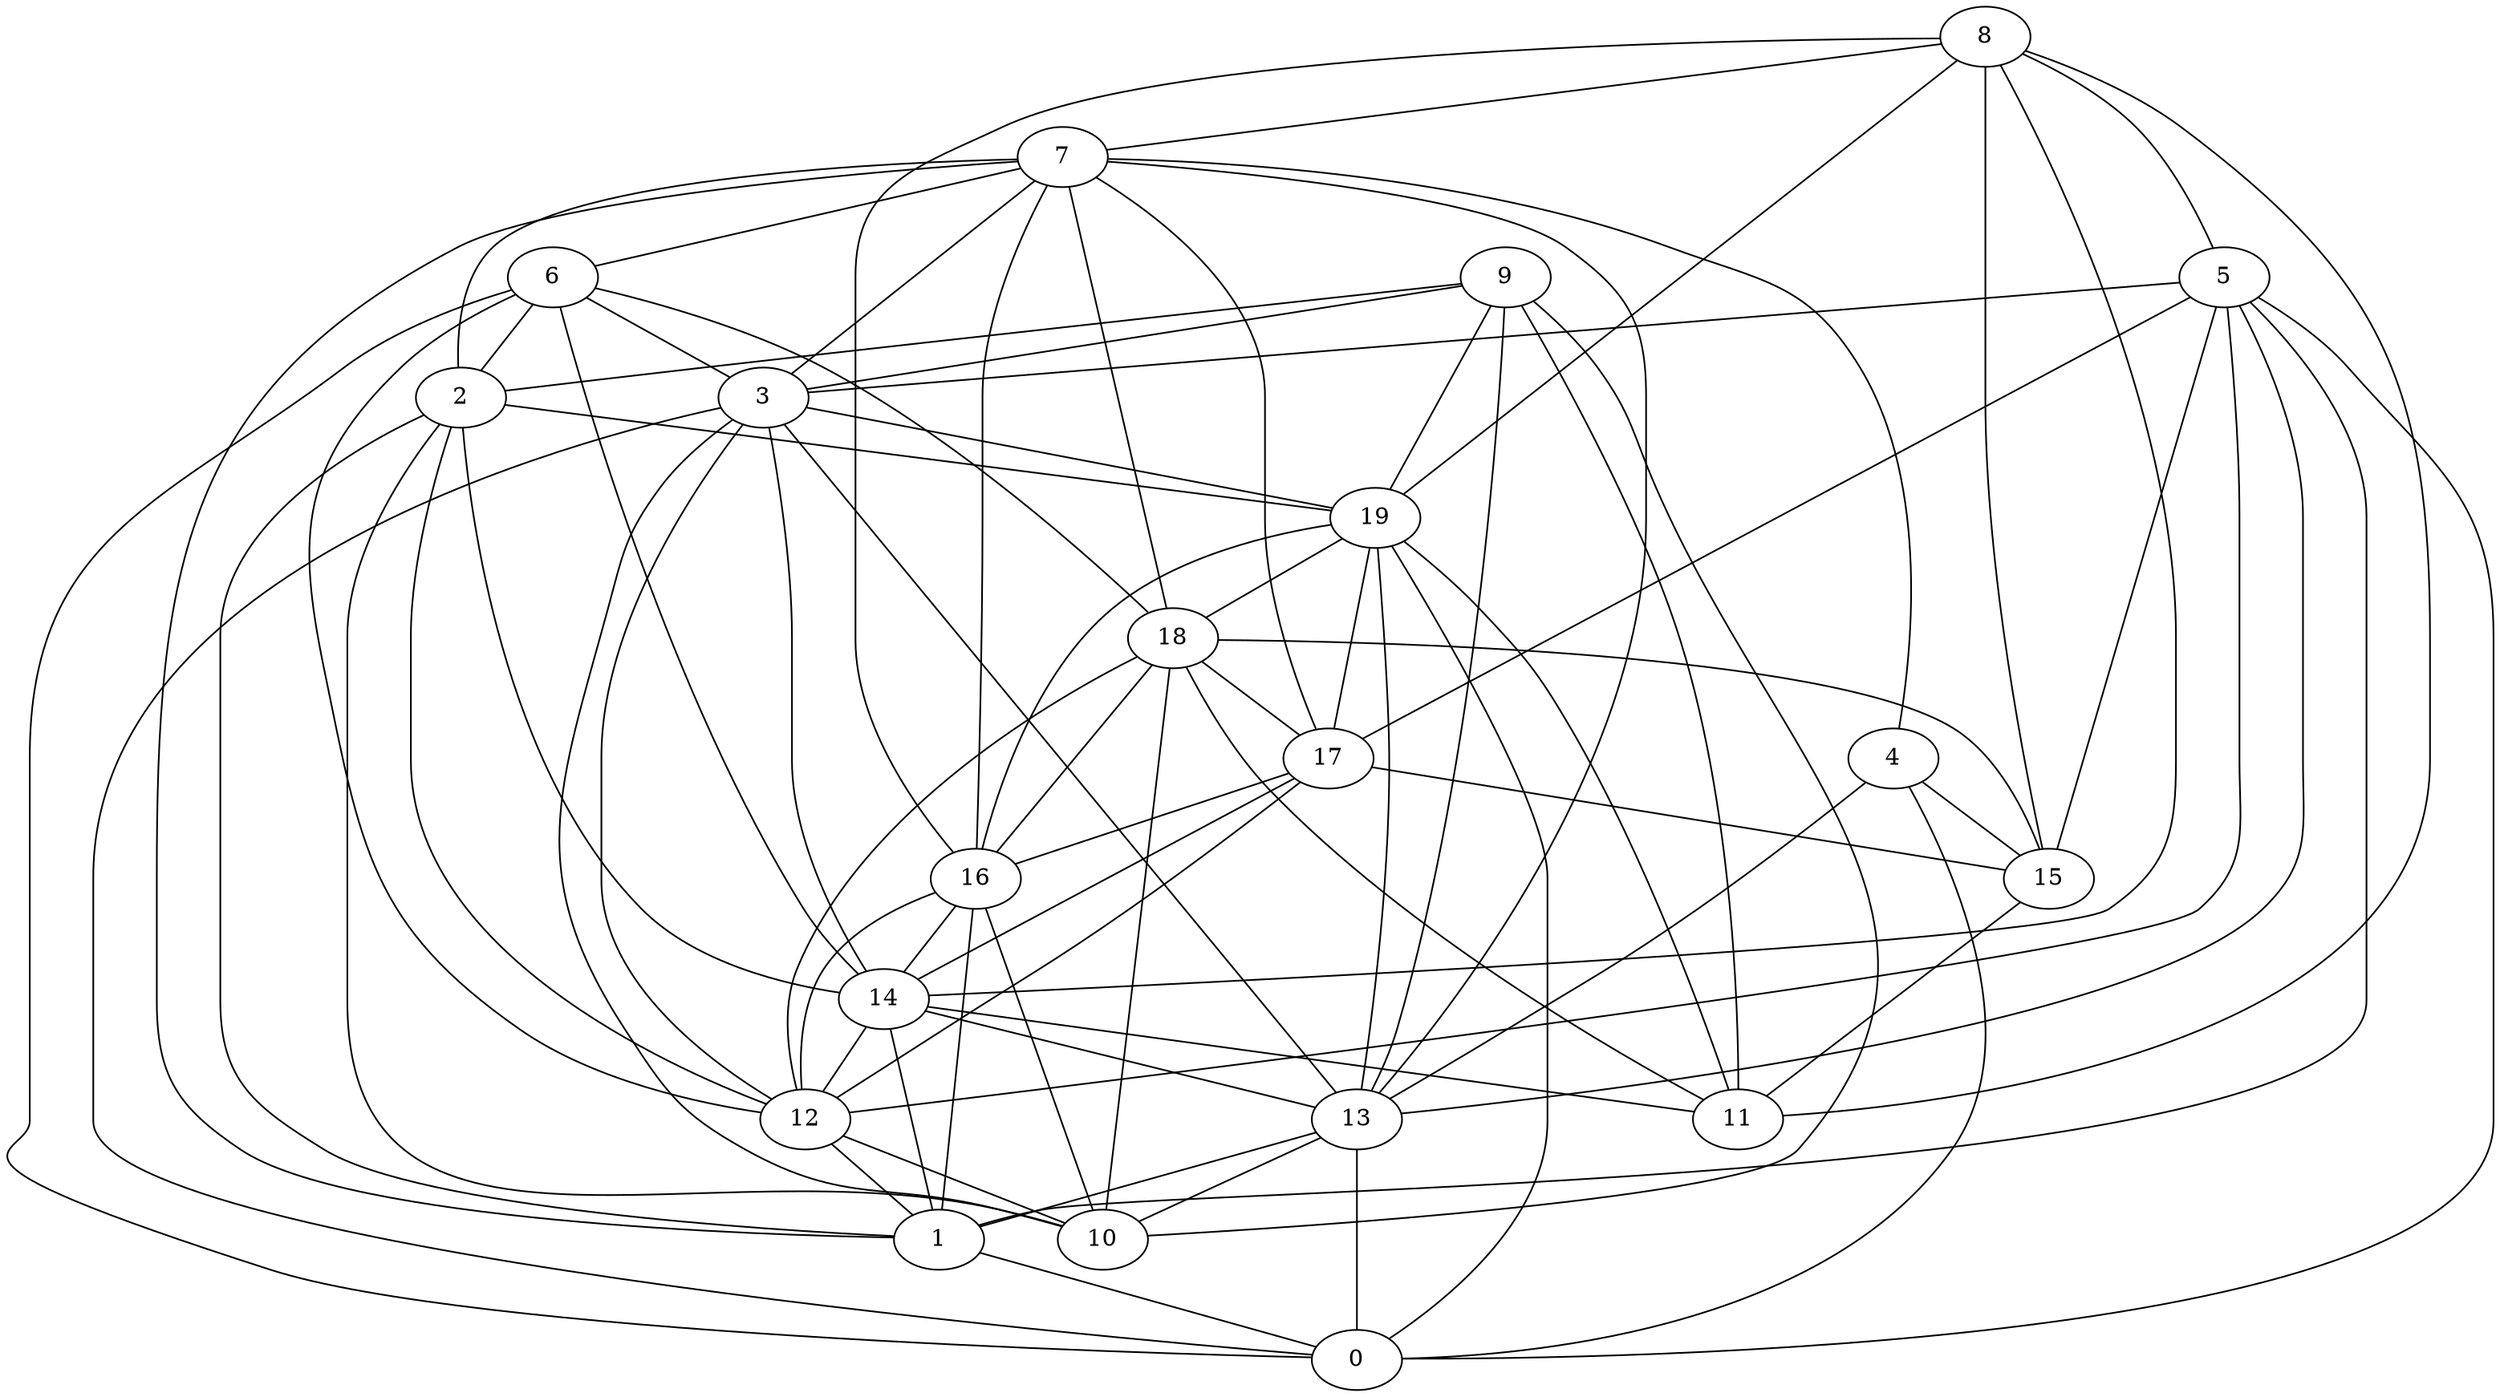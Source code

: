 digraph GG_graph {

subgraph G_graph {
edge [color = black]
"8" -> "11" [dir = none]
"8" -> "16" [dir = none]
"8" -> "15" [dir = none]
"8" -> "7" [dir = none]
"8" -> "5" [dir = none]
"4" -> "13" [dir = none]
"4" -> "15" [dir = none]
"18" -> "15" [dir = none]
"18" -> "12" [dir = none]
"18" -> "11" [dir = none]
"5" -> "1" [dir = none]
"5" -> "3" [dir = none]
"5" -> "12" [dir = none]
"12" -> "10" [dir = none]
"2" -> "1" [dir = none]
"2" -> "10" [dir = none]
"6" -> "12" [dir = none]
"19" -> "17" [dir = none]
"19" -> "0" [dir = none]
"19" -> "13" [dir = none]
"7" -> "4" [dir = none]
"7" -> "17" [dir = none]
"7" -> "3" [dir = none]
"7" -> "1" [dir = none]
"7" -> "6" [dir = none]
"17" -> "12" [dir = none]
"17" -> "14" [dir = none]
"17" -> "15" [dir = none]
"9" -> "11" [dir = none]
"9" -> "10" [dir = none]
"3" -> "19" [dir = none]
"3" -> "14" [dir = none]
"16" -> "14" [dir = none]
"16" -> "12" [dir = none]
"16" -> "10" [dir = none]
"16" -> "1" [dir = none]
"13" -> "0" [dir = none]
"13" -> "10" [dir = none]
"5" -> "17" [dir = none]
"6" -> "0" [dir = none]
"18" -> "10" [dir = none]
"7" -> "2" [dir = none]
"1" -> "0" [dir = none]
"3" -> "13" [dir = none]
"15" -> "11" [dir = none]
"3" -> "0" [dir = none]
"19" -> "11" [dir = none]
"6" -> "18" [dir = none]
"14" -> "12" [dir = none]
"19" -> "18" [dir = none]
"9" -> "2" [dir = none]
"4" -> "0" [dir = none]
"6" -> "2" [dir = none]
"3" -> "12" [dir = none]
"6" -> "3" [dir = none]
"9" -> "19" [dir = none]
"5" -> "15" [dir = none]
"18" -> "16" [dir = none]
"9" -> "13" [dir = none]
"12" -> "1" [dir = none]
"7" -> "18" [dir = none]
"6" -> "14" [dir = none]
"2" -> "19" [dir = none]
"17" -> "16" [dir = none]
"5" -> "13" [dir = none]
"2" -> "12" [dir = none]
"3" -> "10" [dir = none]
"14" -> "1" [dir = none]
"7" -> "16" [dir = none]
"8" -> "19" [dir = none]
"14" -> "13" [dir = none]
"8" -> "14" [dir = none]
"5" -> "0" [dir = none]
"7" -> "13" [dir = none]
"19" -> "16" [dir = none]
"9" -> "3" [dir = none]
"14" -> "11" [dir = none]
"13" -> "1" [dir = none]
"18" -> "17" [dir = none]
"2" -> "14" [dir = none]
}

}
